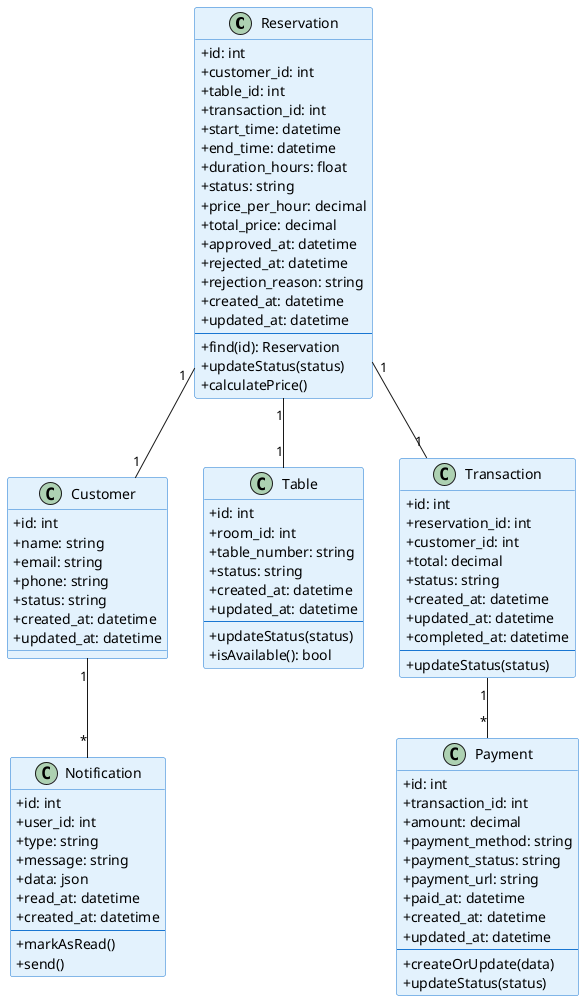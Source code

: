 @startuml Class Diagram - Sistem Reservasi

' Styling
skinparam classAttributeIconSize 0
skinparam class {
    BackgroundColor #E3F2FD
    BorderColor #1976D2
}

class Reservation {
    +id: int
    +customer_id: int
    +table_id: int
    +transaction_id: int
    +start_time: datetime
    +end_time: datetime
    +duration_hours: float
    +status: string
    +price_per_hour: decimal
    +total_price: decimal
    +approved_at: datetime
    +rejected_at: datetime
    +rejection_reason: string
    +created_at: datetime
    +updated_at: datetime
    --
    +find(id): Reservation
    +updateStatus(status)
    +calculatePrice()
}

class Customer {
    +id: int
    +name: string
    +email: string
    +phone: string
    +status: string
    +created_at: datetime
    +updated_at: datetime
}

class Table {
    +id: int
    +room_id: int
    +table_number: string
    +status: string
    +created_at: datetime
    +updated_at: datetime
    --
    +updateStatus(status)
    +isAvailable(): bool
}

class Payment {
    +id: int
    +transaction_id: int
    +amount: decimal
    +payment_method: string
    +payment_status: string
    +payment_url: string
    +paid_at: datetime
    +created_at: datetime
    +updated_at: datetime
    --
    +createOrUpdate(data)
    +updateStatus(status)
}

class Transaction {
    +id: int
    +reservation_id: int
    +customer_id: int
    +total: decimal
    +status: string
    +created_at: datetime
    +updated_at: datetime
    +completed_at: datetime
    --
    +updateStatus(status)
}

class Notification {
    +id: int
    +user_id: int
    +type: string
    +message: string
    +data: json
    +read_at: datetime
    +created_at: datetime
    --
    +markAsRead()
    +send()
}

Reservation "1" -- "1" Customer
Reservation "1" -- "1" Table
Reservation "1" -- "1" Transaction
Transaction "1" -- "*" Payment
Customer "1" -- "*" Notification

@enduml
